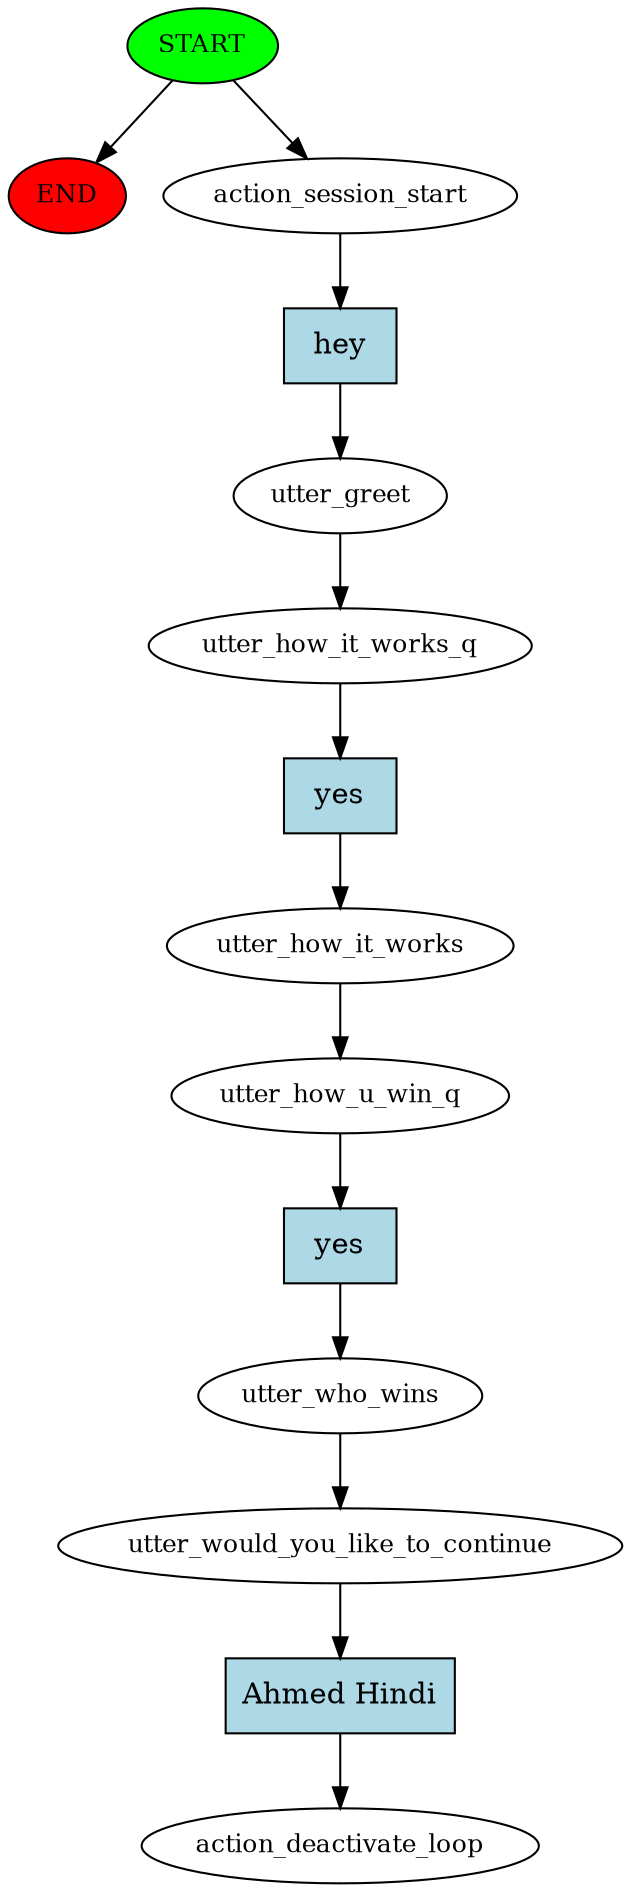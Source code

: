 digraph  {
0 [class="start active", fillcolor=green, fontsize=12, label=START, style=filled];
"-1" [class=end, fillcolor=red, fontsize=12, label=END, style=filled];
1 [class=active, fontsize=12, label=action_session_start];
2 [class=active, fontsize=12, label=utter_greet];
3 [class=active, fontsize=12, label=utter_how_it_works_q];
4 [class=active, fontsize=12, label=utter_how_it_works];
5 [class=active, fontsize=12, label=utter_how_u_win_q];
6 [class=active, fontsize=12, label=utter_who_wins];
7 [class=active, fontsize=12, label=utter_would_you_like_to_continue];
8 [class="dashed active", fontsize=12, label=action_deactivate_loop];
9 [class="intent active", fillcolor=lightblue, label=hey, shape=rect, style=filled];
10 [class="intent active", fillcolor=lightblue, label=yes, shape=rect, style=filled];
11 [class="intent active", fillcolor=lightblue, label=yes, shape=rect, style=filled];
12 [class="intent active", fillcolor=lightblue, label="Ahmed Hindi", shape=rect, style=filled];
0 -> "-1"  [class="", key=NONE, label=""];
0 -> 1  [class=active, key=NONE, label=""];
1 -> 9  [class=active, key=0];
2 -> 3  [class=active, key=NONE, label=""];
3 -> 10  [class=active, key=0];
4 -> 5  [class=active, key=NONE, label=""];
5 -> 11  [class=active, key=0];
6 -> 7  [class=active, key=NONE, label=""];
7 -> 12  [class=active, key=0];
9 -> 2  [class=active, key=0];
10 -> 4  [class=active, key=0];
11 -> 6  [class=active, key=0];
12 -> 8  [class=active, key=0];
}
